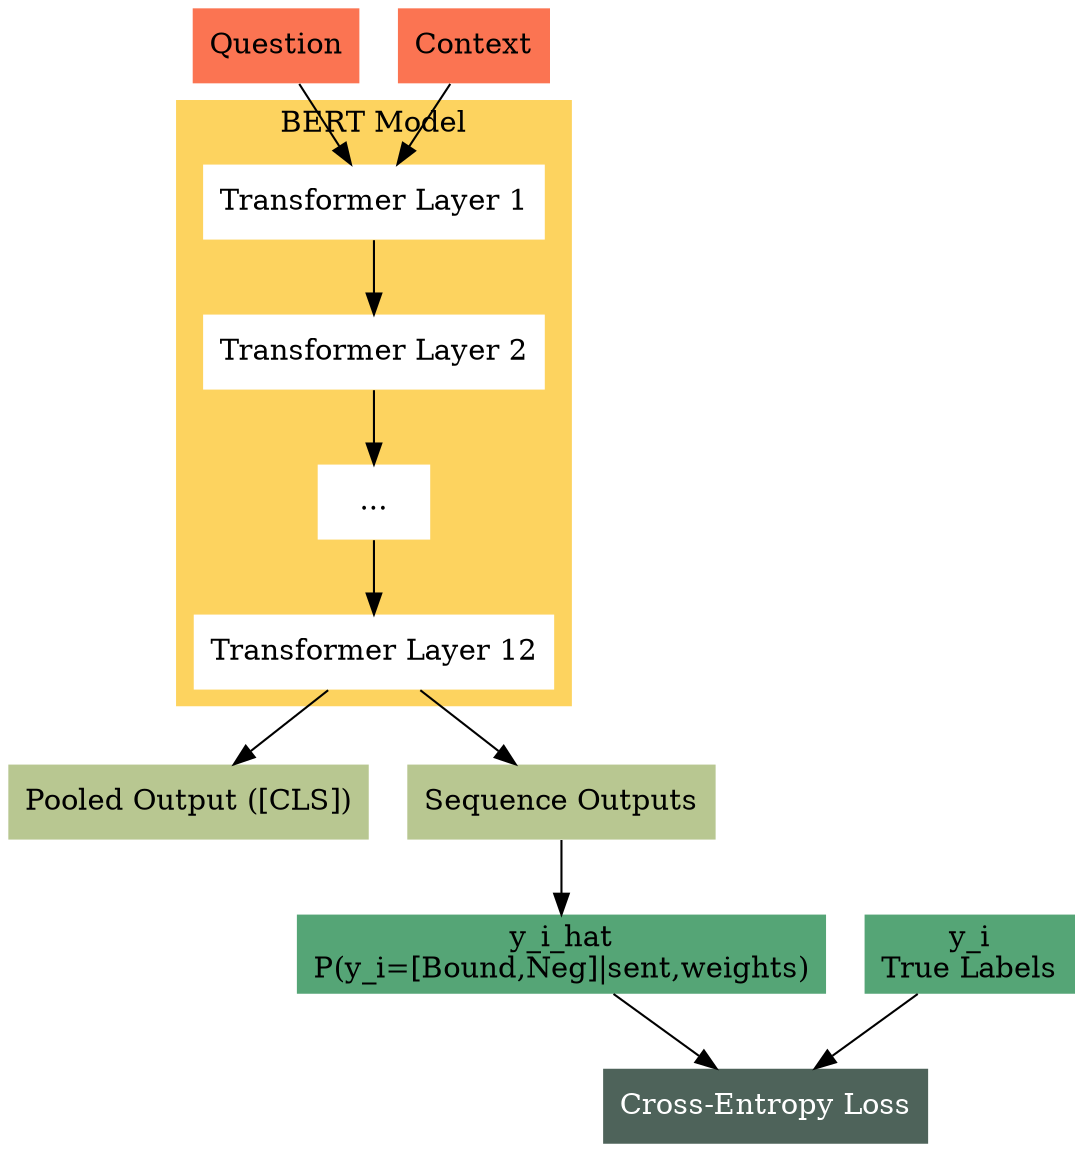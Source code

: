 //Palette: https://www.color-hex.com/color-palette/83647

digraph G {
    
    //Inputs
    question [
        label="Question"
        shape="rectangle"
        color=None
        style=filled
        fillcolor="#fb7452"
    ];

    context [
        label="Context"
        shape="rectangle"
        color=None
        style=filled
        fillcolor="#fb7452"
    ];
    
    // BERT model
    subgraph cluster_0 {
        label="BERT Model";
        color=None;
        bgcolor="#fdd35f";
        //newrank=true;
        transformer_layer_1 [
            label="Transformer Layer 1"
            shape="rectangle"
            color=None
            style=filled
            fillcolor=white
        ];
        transformer_layer_2 [
            label="Transformer Layer 2"
            shape="rectangle"
            color=None
            style=filled
            fillcolor=white
        ];
        transformer_layer_e [
            label="..."
            shape="rectangle"
            color=None
            style=filled
            fillcolor=white
        ];
        transformer_layer_12 [
            label="Transformer Layer 12"
            shape="rectangle"
            color=None
            style=filled
            fillcolor=white
        ];
        //rank=same;
    }
    
    question -> transformer_layer_1;
    context -> transformer_layer_1;
    transformer_layer_1 -> transformer_layer_2;
    transformer_layer_2 -> transformer_layer_e;
    transformer_layer_e -> transformer_layer_12;

    // Outputs
    pool [
        label="Pooled Output ([CLS])"
        shape="rectangle"
        color=None
        style=filled
        fillcolor="#b8c791"
    ];
    transformer_layer_12 -> pool;
    out [
        label="Sequence Outputs"
        shape="rectangle"
        color=None
        style=filled
        fillcolor="#b8c791"
    ];
    transformer_layer_12 -> out;
    y_hat [
        label="y_i_hat\nP(y_i=[Bound,Neg]|sent,weights)"
        shape="rectangle"
        color=None
        style=filled
        fillcolor="#55a576"
    ];
    out -> y_hat;
    y [
        label="y_i\nTrue Labels"
        shape="rectangle"
        color=None
        style=filled
        fillcolor="#55a576"
    ];

    // Loss
    loss [
        label="Cross-Entropy Loss"
        shape="rectangle"
        color=None
        style=filled
        fillcolor="#4e635a"
        fontcolor=white
    ];
    y_hat -> loss;
    y -> loss;
}
